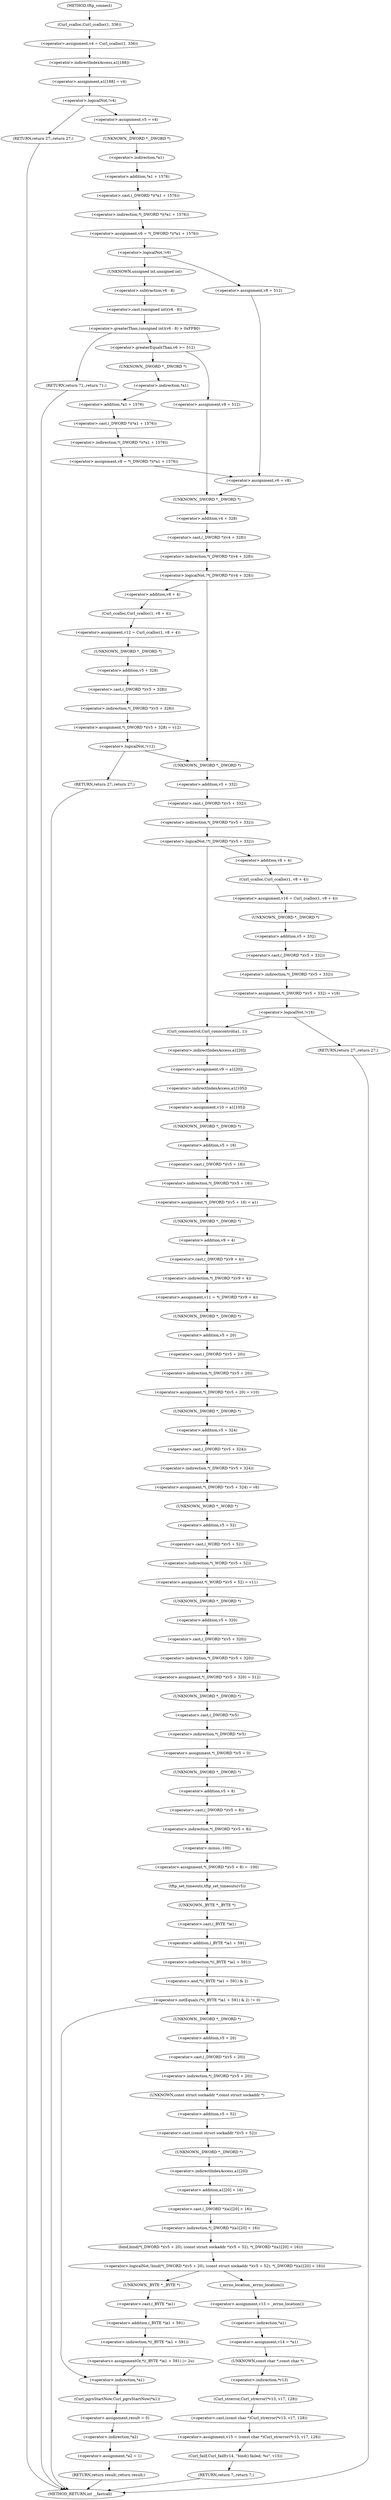 digraph tftp_connect {  
"1000133" [label = "(<operator>.assignment,v4 = Curl_ccalloc(1, 336))" ]
"1000135" [label = "(Curl_ccalloc,Curl_ccalloc(1, 336))" ]
"1000138" [label = "(<operator>.assignment,a1[188] = v4)" ]
"1000139" [label = "(<operator>.indirectIndexAccess,a1[188])" ]
"1000144" [label = "(<operator>.logicalNot,!v4)" ]
"1000146" [label = "(RETURN,return 27;,return 27;)" ]
"1000148" [label = "(<operator>.assignment,v5 = v4)" ]
"1000151" [label = "(<operator>.assignment,v6 = *(_DWORD *)(*a1 + 1576))" ]
"1000153" [label = "(<operator>.indirection,*(_DWORD *)(*a1 + 1576))" ]
"1000154" [label = "(<operator>.cast,(_DWORD *)(*a1 + 1576))" ]
"1000155" [label = "(UNKNOWN,_DWORD *,_DWORD *)" ]
"1000156" [label = "(<operator>.addition,*a1 + 1576)" ]
"1000157" [label = "(<operator>.indirection,*a1)" ]
"1000161" [label = "(<operator>.logicalNot,!v6)" ]
"1000164" [label = "(<operator>.assignment,v8 = 512)" ]
"1000168" [label = "(<operator>.assignment,v6 = v8)" ]
"1000173" [label = "(<operator>.greaterThan,(unsigned int)(v6 - 8) > 0xFFB0)" ]
"1000174" [label = "(<operator>.cast,(unsigned int)(v6 - 8))" ]
"1000175" [label = "(UNKNOWN,unsigned int,unsigned int)" ]
"1000176" [label = "(<operator>.subtraction,v6 - 8)" ]
"1000180" [label = "(RETURN,return 71;,return 71;)" ]
"1000183" [label = "(<operator>.greaterEqualsThan,v6 >= 512)" ]
"1000187" [label = "(<operator>.assignment,v8 = *(_DWORD *)(*a1 + 1576))" ]
"1000189" [label = "(<operator>.indirection,*(_DWORD *)(*a1 + 1576))" ]
"1000190" [label = "(<operator>.cast,(_DWORD *)(*a1 + 1576))" ]
"1000191" [label = "(UNKNOWN,_DWORD *,_DWORD *)" ]
"1000192" [label = "(<operator>.addition,*a1 + 1576)" ]
"1000193" [label = "(<operator>.indirection,*a1)" ]
"1000197" [label = "(<operator>.assignment,v8 = 512)" ]
"1000202" [label = "(<operator>.logicalNot,!*(_DWORD *)(v4 + 328))" ]
"1000203" [label = "(<operator>.indirection,*(_DWORD *)(v4 + 328))" ]
"1000204" [label = "(<operator>.cast,(_DWORD *)(v4 + 328))" ]
"1000205" [label = "(UNKNOWN,_DWORD *,_DWORD *)" ]
"1000206" [label = "(<operator>.addition,v4 + 328)" ]
"1000210" [label = "(<operator>.assignment,v12 = Curl_ccalloc(1, v8 + 4))" ]
"1000212" [label = "(Curl_ccalloc,Curl_ccalloc(1, v8 + 4))" ]
"1000214" [label = "(<operator>.addition,v8 + 4)" ]
"1000217" [label = "(<operator>.assignment,*(_DWORD *)(v5 + 328) = v12)" ]
"1000218" [label = "(<operator>.indirection,*(_DWORD *)(v5 + 328))" ]
"1000219" [label = "(<operator>.cast,(_DWORD *)(v5 + 328))" ]
"1000220" [label = "(UNKNOWN,_DWORD *,_DWORD *)" ]
"1000221" [label = "(<operator>.addition,v5 + 328)" ]
"1000226" [label = "(<operator>.logicalNot,!v12)" ]
"1000228" [label = "(RETURN,return 27;,return 27;)" ]
"1000231" [label = "(<operator>.logicalNot,!*(_DWORD *)(v5 + 332))" ]
"1000232" [label = "(<operator>.indirection,*(_DWORD *)(v5 + 332))" ]
"1000233" [label = "(<operator>.cast,(_DWORD *)(v5 + 332))" ]
"1000234" [label = "(UNKNOWN,_DWORD *,_DWORD *)" ]
"1000235" [label = "(<operator>.addition,v5 + 332)" ]
"1000239" [label = "(<operator>.assignment,v16 = Curl_ccalloc(1, v8 + 4))" ]
"1000241" [label = "(Curl_ccalloc,Curl_ccalloc(1, v8 + 4))" ]
"1000243" [label = "(<operator>.addition,v8 + 4)" ]
"1000246" [label = "(<operator>.assignment,*(_DWORD *)(v5 + 332) = v16)" ]
"1000247" [label = "(<operator>.indirection,*(_DWORD *)(v5 + 332))" ]
"1000248" [label = "(<operator>.cast,(_DWORD *)(v5 + 332))" ]
"1000249" [label = "(UNKNOWN,_DWORD *,_DWORD *)" ]
"1000250" [label = "(<operator>.addition,v5 + 332)" ]
"1000255" [label = "(<operator>.logicalNot,!v16)" ]
"1000257" [label = "(RETURN,return 27;,return 27;)" ]
"1000259" [label = "(Curl_conncontrol,Curl_conncontrol(a1, 1))" ]
"1000262" [label = "(<operator>.assignment,v9 = a1[20])" ]
"1000264" [label = "(<operator>.indirectIndexAccess,a1[20])" ]
"1000267" [label = "(<operator>.assignment,v10 = a1[105])" ]
"1000269" [label = "(<operator>.indirectIndexAccess,a1[105])" ]
"1000272" [label = "(<operator>.assignment,*(_DWORD *)(v5 + 16) = a1)" ]
"1000273" [label = "(<operator>.indirection,*(_DWORD *)(v5 + 16))" ]
"1000274" [label = "(<operator>.cast,(_DWORD *)(v5 + 16))" ]
"1000275" [label = "(UNKNOWN,_DWORD *,_DWORD *)" ]
"1000276" [label = "(<operator>.addition,v5 + 16)" ]
"1000280" [label = "(<operator>.assignment,v11 = *(_DWORD *)(v9 + 4))" ]
"1000282" [label = "(<operator>.indirection,*(_DWORD *)(v9 + 4))" ]
"1000283" [label = "(<operator>.cast,(_DWORD *)(v9 + 4))" ]
"1000284" [label = "(UNKNOWN,_DWORD *,_DWORD *)" ]
"1000285" [label = "(<operator>.addition,v9 + 4)" ]
"1000288" [label = "(<operator>.assignment,*(_DWORD *)(v5 + 20) = v10)" ]
"1000289" [label = "(<operator>.indirection,*(_DWORD *)(v5 + 20))" ]
"1000290" [label = "(<operator>.cast,(_DWORD *)(v5 + 20))" ]
"1000291" [label = "(UNKNOWN,_DWORD *,_DWORD *)" ]
"1000292" [label = "(<operator>.addition,v5 + 20)" ]
"1000296" [label = "(<operator>.assignment,*(_DWORD *)(v5 + 324) = v6)" ]
"1000297" [label = "(<operator>.indirection,*(_DWORD *)(v5 + 324))" ]
"1000298" [label = "(<operator>.cast,(_DWORD *)(v5 + 324))" ]
"1000299" [label = "(UNKNOWN,_DWORD *,_DWORD *)" ]
"1000300" [label = "(<operator>.addition,v5 + 324)" ]
"1000304" [label = "(<operator>.assignment,*(_WORD *)(v5 + 52) = v11)" ]
"1000305" [label = "(<operator>.indirection,*(_WORD *)(v5 + 52))" ]
"1000306" [label = "(<operator>.cast,(_WORD *)(v5 + 52))" ]
"1000307" [label = "(UNKNOWN,_WORD *,_WORD *)" ]
"1000308" [label = "(<operator>.addition,v5 + 52)" ]
"1000312" [label = "(<operator>.assignment,*(_DWORD *)(v5 + 320) = 512)" ]
"1000313" [label = "(<operator>.indirection,*(_DWORD *)(v5 + 320))" ]
"1000314" [label = "(<operator>.cast,(_DWORD *)(v5 + 320))" ]
"1000315" [label = "(UNKNOWN,_DWORD *,_DWORD *)" ]
"1000316" [label = "(<operator>.addition,v5 + 320)" ]
"1000320" [label = "(<operator>.assignment,*(_DWORD *)v5 = 0)" ]
"1000321" [label = "(<operator>.indirection,*(_DWORD *)v5)" ]
"1000322" [label = "(<operator>.cast,(_DWORD *)v5)" ]
"1000323" [label = "(UNKNOWN,_DWORD *,_DWORD *)" ]
"1000326" [label = "(<operator>.assignment,*(_DWORD *)(v5 + 8) = -100)" ]
"1000327" [label = "(<operator>.indirection,*(_DWORD *)(v5 + 8))" ]
"1000328" [label = "(<operator>.cast,(_DWORD *)(v5 + 8))" ]
"1000329" [label = "(UNKNOWN,_DWORD *,_DWORD *)" ]
"1000330" [label = "(<operator>.addition,v5 + 8)" ]
"1000333" [label = "(<operator>.minus,-100)" ]
"1000335" [label = "(tftp_set_timeouts,tftp_set_timeouts(v5))" ]
"1000338" [label = "(<operator>.notEquals,(*((_BYTE *)a1 + 591) & 2) != 0)" ]
"1000339" [label = "(<operator>.and,*((_BYTE *)a1 + 591) & 2)" ]
"1000340" [label = "(<operator>.indirection,*((_BYTE *)a1 + 591))" ]
"1000341" [label = "(<operator>.addition,(_BYTE *)a1 + 591)" ]
"1000342" [label = "(<operator>.cast,(_BYTE *)a1)" ]
"1000343" [label = "(UNKNOWN,_BYTE *,_BYTE *)" ]
"1000350" [label = "(Curl_pgrsStartNow,Curl_pgrsStartNow(*a1))" ]
"1000351" [label = "(<operator>.indirection,*a1)" ]
"1000353" [label = "(<operator>.assignment,result = 0)" ]
"1000356" [label = "(<operator>.assignment,*a2 = 1)" ]
"1000357" [label = "(<operator>.indirection,*a2)" ]
"1000360" [label = "(RETURN,return result;,return result;)" ]
"1000363" [label = "(<operator>.logicalNot,!bind(*(_DWORD *)(v5 + 20), (const struct sockaddr *)(v5 + 52), *(_DWORD *)(a1[20] + 16)))" ]
"1000364" [label = "(bind,bind(*(_DWORD *)(v5 + 20), (const struct sockaddr *)(v5 + 52), *(_DWORD *)(a1[20] + 16)))" ]
"1000365" [label = "(<operator>.indirection,*(_DWORD *)(v5 + 20))" ]
"1000366" [label = "(<operator>.cast,(_DWORD *)(v5 + 20))" ]
"1000367" [label = "(UNKNOWN,_DWORD *,_DWORD *)" ]
"1000368" [label = "(<operator>.addition,v5 + 20)" ]
"1000371" [label = "(<operator>.cast,(const struct sockaddr *)(v5 + 52))" ]
"1000372" [label = "(UNKNOWN,const struct sockaddr *,const struct sockaddr *)" ]
"1000373" [label = "(<operator>.addition,v5 + 52)" ]
"1000376" [label = "(<operator>.indirection,*(_DWORD *)(a1[20] + 16))" ]
"1000377" [label = "(<operator>.cast,(_DWORD *)(a1[20] + 16))" ]
"1000378" [label = "(UNKNOWN,_DWORD *,_DWORD *)" ]
"1000379" [label = "(<operator>.addition,a1[20] + 16)" ]
"1000380" [label = "(<operator>.indirectIndexAccess,a1[20])" ]
"1000385" [label = "(<operators>.assignmentOr,*((_BYTE *)a1 + 591) |= 2u)" ]
"1000386" [label = "(<operator>.indirection,*((_BYTE *)a1 + 591))" ]
"1000387" [label = "(<operator>.addition,(_BYTE *)a1 + 591)" ]
"1000388" [label = "(<operator>.cast,(_BYTE *)a1)" ]
"1000389" [label = "(UNKNOWN,_BYTE *,_BYTE *)" ]
"1000394" [label = "(<operator>.assignment,v13 = _errno_location())" ]
"1000396" [label = "(_errno_location,_errno_location())" ]
"1000397" [label = "(<operator>.assignment,v14 = *a1)" ]
"1000399" [label = "(<operator>.indirection,*a1)" ]
"1000401" [label = "(<operator>.assignment,v15 = (const char *)Curl_strerror(*v13, v17, 128))" ]
"1000403" [label = "(<operator>.cast,(const char *)Curl_strerror(*v13, v17, 128))" ]
"1000404" [label = "(UNKNOWN,const char *,const char *)" ]
"1000405" [label = "(Curl_strerror,Curl_strerror(*v13, v17, 128))" ]
"1000406" [label = "(<operator>.indirection,*v13)" ]
"1000410" [label = "(Curl_failf,Curl_failf(v14, \"bind() failed; %s\", v15))" ]
"1000414" [label = "(RETURN,return 7;,return 7;)" ]
"1000115" [label = "(METHOD,tftp_connect)" ]
"1000416" [label = "(METHOD_RETURN,int __fastcall)" ]
  "1000133" -> "1000139" 
  "1000135" -> "1000133" 
  "1000138" -> "1000144" 
  "1000139" -> "1000138" 
  "1000144" -> "1000146" 
  "1000144" -> "1000148" 
  "1000146" -> "1000416" 
  "1000148" -> "1000155" 
  "1000151" -> "1000161" 
  "1000153" -> "1000151" 
  "1000154" -> "1000153" 
  "1000155" -> "1000157" 
  "1000156" -> "1000154" 
  "1000157" -> "1000156" 
  "1000161" -> "1000175" 
  "1000161" -> "1000164" 
  "1000164" -> "1000168" 
  "1000168" -> "1000205" 
  "1000173" -> "1000180" 
  "1000173" -> "1000183" 
  "1000174" -> "1000173" 
  "1000175" -> "1000176" 
  "1000176" -> "1000174" 
  "1000180" -> "1000416" 
  "1000183" -> "1000191" 
  "1000183" -> "1000197" 
  "1000187" -> "1000168" 
  "1000189" -> "1000187" 
  "1000190" -> "1000189" 
  "1000191" -> "1000193" 
  "1000192" -> "1000190" 
  "1000193" -> "1000192" 
  "1000197" -> "1000205" 
  "1000202" -> "1000234" 
  "1000202" -> "1000214" 
  "1000203" -> "1000202" 
  "1000204" -> "1000203" 
  "1000205" -> "1000206" 
  "1000206" -> "1000204" 
  "1000210" -> "1000220" 
  "1000212" -> "1000210" 
  "1000214" -> "1000212" 
  "1000217" -> "1000226" 
  "1000218" -> "1000217" 
  "1000219" -> "1000218" 
  "1000220" -> "1000221" 
  "1000221" -> "1000219" 
  "1000226" -> "1000234" 
  "1000226" -> "1000228" 
  "1000228" -> "1000416" 
  "1000231" -> "1000243" 
  "1000231" -> "1000259" 
  "1000232" -> "1000231" 
  "1000233" -> "1000232" 
  "1000234" -> "1000235" 
  "1000235" -> "1000233" 
  "1000239" -> "1000249" 
  "1000241" -> "1000239" 
  "1000243" -> "1000241" 
  "1000246" -> "1000255" 
  "1000247" -> "1000246" 
  "1000248" -> "1000247" 
  "1000249" -> "1000250" 
  "1000250" -> "1000248" 
  "1000255" -> "1000257" 
  "1000255" -> "1000259" 
  "1000257" -> "1000416" 
  "1000259" -> "1000264" 
  "1000262" -> "1000269" 
  "1000264" -> "1000262" 
  "1000267" -> "1000275" 
  "1000269" -> "1000267" 
  "1000272" -> "1000284" 
  "1000273" -> "1000272" 
  "1000274" -> "1000273" 
  "1000275" -> "1000276" 
  "1000276" -> "1000274" 
  "1000280" -> "1000291" 
  "1000282" -> "1000280" 
  "1000283" -> "1000282" 
  "1000284" -> "1000285" 
  "1000285" -> "1000283" 
  "1000288" -> "1000299" 
  "1000289" -> "1000288" 
  "1000290" -> "1000289" 
  "1000291" -> "1000292" 
  "1000292" -> "1000290" 
  "1000296" -> "1000307" 
  "1000297" -> "1000296" 
  "1000298" -> "1000297" 
  "1000299" -> "1000300" 
  "1000300" -> "1000298" 
  "1000304" -> "1000315" 
  "1000305" -> "1000304" 
  "1000306" -> "1000305" 
  "1000307" -> "1000308" 
  "1000308" -> "1000306" 
  "1000312" -> "1000323" 
  "1000313" -> "1000312" 
  "1000314" -> "1000313" 
  "1000315" -> "1000316" 
  "1000316" -> "1000314" 
  "1000320" -> "1000329" 
  "1000321" -> "1000320" 
  "1000322" -> "1000321" 
  "1000323" -> "1000322" 
  "1000326" -> "1000335" 
  "1000327" -> "1000333" 
  "1000328" -> "1000327" 
  "1000329" -> "1000330" 
  "1000330" -> "1000328" 
  "1000333" -> "1000326" 
  "1000335" -> "1000343" 
  "1000338" -> "1000367" 
  "1000338" -> "1000351" 
  "1000339" -> "1000338" 
  "1000340" -> "1000339" 
  "1000341" -> "1000340" 
  "1000342" -> "1000341" 
  "1000343" -> "1000342" 
  "1000350" -> "1000353" 
  "1000351" -> "1000350" 
  "1000353" -> "1000357" 
  "1000356" -> "1000360" 
  "1000357" -> "1000356" 
  "1000360" -> "1000416" 
  "1000363" -> "1000389" 
  "1000363" -> "1000396" 
  "1000364" -> "1000363" 
  "1000365" -> "1000372" 
  "1000366" -> "1000365" 
  "1000367" -> "1000368" 
  "1000368" -> "1000366" 
  "1000371" -> "1000378" 
  "1000372" -> "1000373" 
  "1000373" -> "1000371" 
  "1000376" -> "1000364" 
  "1000377" -> "1000376" 
  "1000378" -> "1000380" 
  "1000379" -> "1000377" 
  "1000380" -> "1000379" 
  "1000385" -> "1000351" 
  "1000386" -> "1000385" 
  "1000387" -> "1000386" 
  "1000388" -> "1000387" 
  "1000389" -> "1000388" 
  "1000394" -> "1000399" 
  "1000396" -> "1000394" 
  "1000397" -> "1000404" 
  "1000399" -> "1000397" 
  "1000401" -> "1000410" 
  "1000403" -> "1000401" 
  "1000404" -> "1000406" 
  "1000405" -> "1000403" 
  "1000406" -> "1000405" 
  "1000410" -> "1000414" 
  "1000414" -> "1000416" 
  "1000115" -> "1000135" 
}
